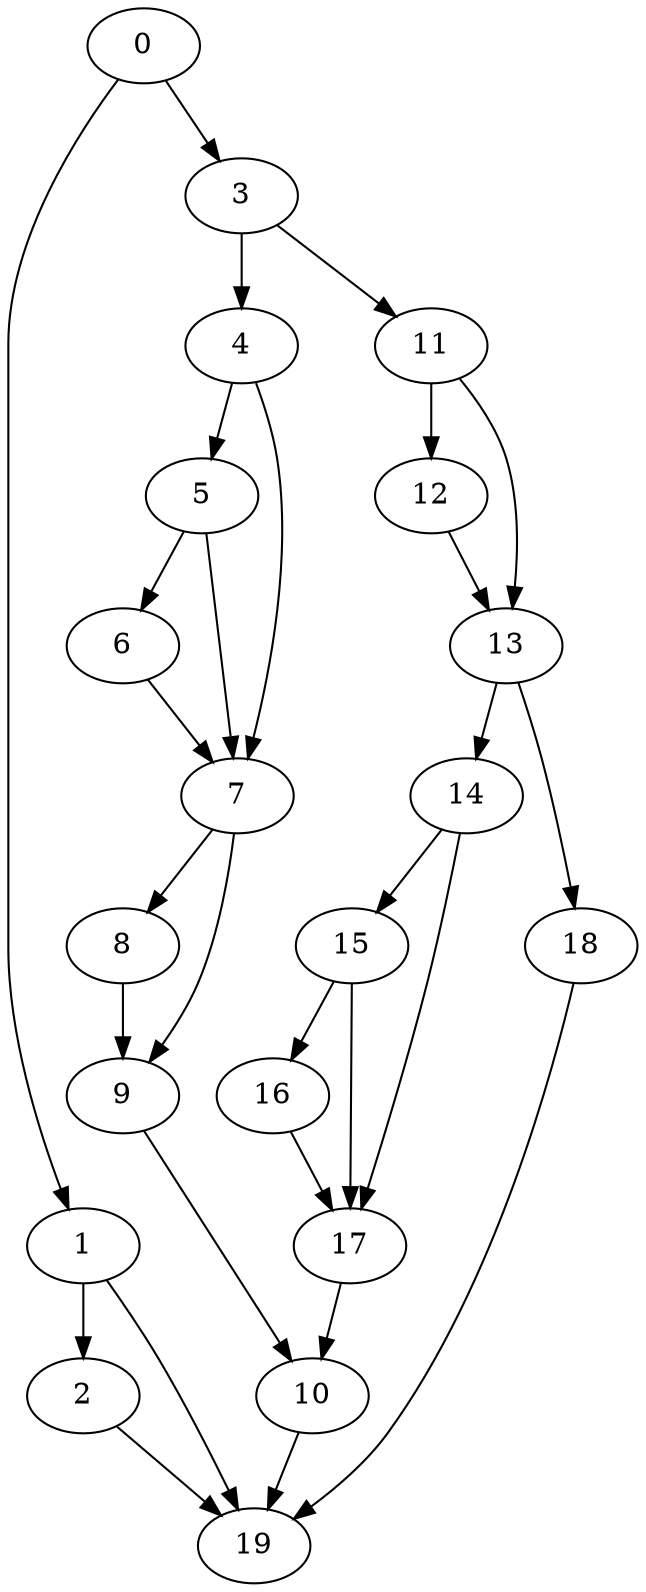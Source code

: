 digraph {
	0
	1
	2
	3
	4
	5
	6
	7
	8
	9
	10
	11
	12
	13
	14
	15
	16
	17
	18
	19
	1 -> 2
	0 -> 3
	4 -> 5
	7 -> 9
	8 -> 9
	14 -> 15
	7 -> 8
	3 -> 11
	11 -> 12
	11 -> 13
	12 -> 13
	15 -> 16
	14 -> 17
	15 -> 17
	16 -> 17
	13 -> 18
	1 -> 19
	2 -> 19
	10 -> 19
	18 -> 19
	0 -> 1
	13 -> 14
	3 -> 4
	5 -> 6
	4 -> 7
	5 -> 7
	6 -> 7
	9 -> 10
	17 -> 10
}
